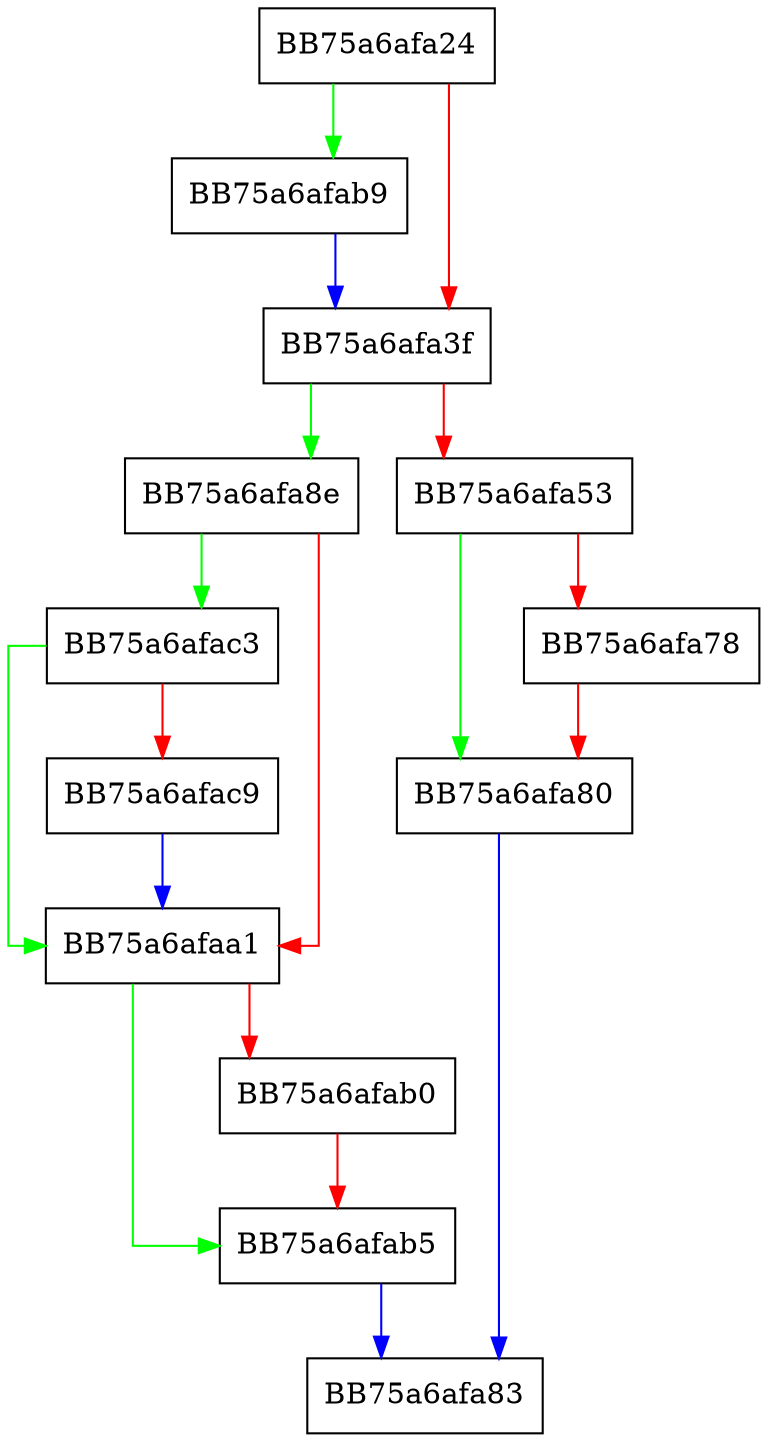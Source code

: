digraph IsProcessExcluded {
  node [shape="box"];
  graph [splines=ortho];
  BB75a6afa24 -> BB75a6afab9 [color="green"];
  BB75a6afa24 -> BB75a6afa3f [color="red"];
  BB75a6afa3f -> BB75a6afa8e [color="green"];
  BB75a6afa3f -> BB75a6afa53 [color="red"];
  BB75a6afa53 -> BB75a6afa80 [color="green"];
  BB75a6afa53 -> BB75a6afa78 [color="red"];
  BB75a6afa78 -> BB75a6afa80 [color="red"];
  BB75a6afa80 -> BB75a6afa83 [color="blue"];
  BB75a6afa8e -> BB75a6afac3 [color="green"];
  BB75a6afa8e -> BB75a6afaa1 [color="red"];
  BB75a6afaa1 -> BB75a6afab5 [color="green"];
  BB75a6afaa1 -> BB75a6afab0 [color="red"];
  BB75a6afab0 -> BB75a6afab5 [color="red"];
  BB75a6afab5 -> BB75a6afa83 [color="blue"];
  BB75a6afab9 -> BB75a6afa3f [color="blue"];
  BB75a6afac3 -> BB75a6afaa1 [color="green"];
  BB75a6afac3 -> BB75a6afac9 [color="red"];
  BB75a6afac9 -> BB75a6afaa1 [color="blue"];
}